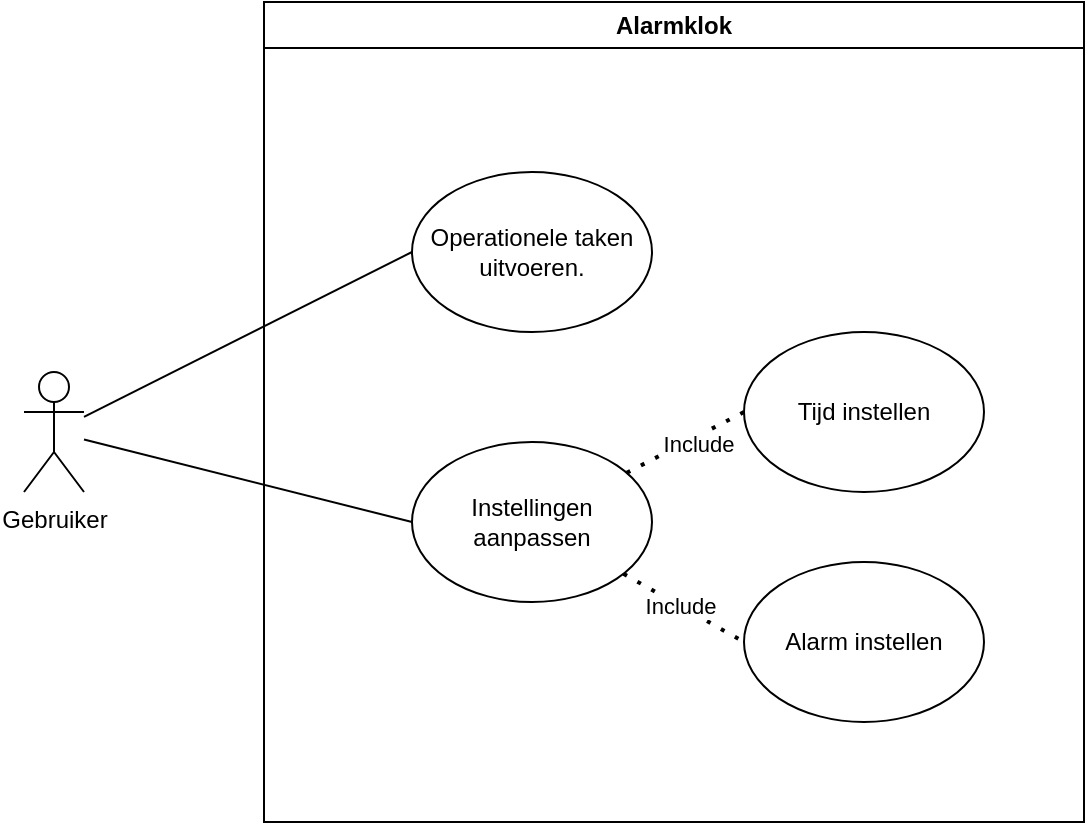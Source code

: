 <mxfile version="26.0.10">
  <diagram name="Pagina-1" id="JXRDOgONOoSROQXfmQ7S">
    <mxGraphModel dx="1050" dy="565" grid="1" gridSize="10" guides="1" tooltips="1" connect="1" arrows="1" fold="1" page="1" pageScale="1" pageWidth="827" pageHeight="1169" math="0" shadow="0">
      <root>
        <mxCell id="0" />
        <mxCell id="1" parent="0" />
        <mxCell id="heFnyXYFYH1ORWrQ9SHi-5" value="Alarmklok" style="swimlane;whiteSpace=wrap;html=1;" vertex="1" parent="1">
          <mxGeometry x="220" y="30" width="410" height="410" as="geometry" />
        </mxCell>
        <mxCell id="heFnyXYFYH1ORWrQ9SHi-2" value="Operationele taken uitvoeren." style="ellipse;whiteSpace=wrap;html=1;" vertex="1" parent="heFnyXYFYH1ORWrQ9SHi-5">
          <mxGeometry x="74" y="85" width="120" height="80" as="geometry" />
        </mxCell>
        <mxCell id="heFnyXYFYH1ORWrQ9SHi-3" value="Alarm instellen" style="ellipse;whiteSpace=wrap;html=1;" vertex="1" parent="heFnyXYFYH1ORWrQ9SHi-5">
          <mxGeometry x="240" y="280" width="120" height="80" as="geometry" />
        </mxCell>
        <mxCell id="heFnyXYFYH1ORWrQ9SHi-4" value="Tijd instellen" style="ellipse;whiteSpace=wrap;html=1;" vertex="1" parent="heFnyXYFYH1ORWrQ9SHi-5">
          <mxGeometry x="240" y="165" width="120" height="80" as="geometry" />
        </mxCell>
        <mxCell id="heFnyXYFYH1ORWrQ9SHi-12" value="Instellingen aanpassen" style="ellipse;whiteSpace=wrap;html=1;" vertex="1" parent="heFnyXYFYH1ORWrQ9SHi-5">
          <mxGeometry x="74" y="220" width="120" height="80" as="geometry" />
        </mxCell>
        <mxCell id="heFnyXYFYH1ORWrQ9SHi-15" value="" style="endArrow=none;dashed=1;html=1;dashPattern=1 3;strokeWidth=2;rounded=0;entryX=0;entryY=0.5;entryDx=0;entryDy=0;" edge="1" parent="heFnyXYFYH1ORWrQ9SHi-5" source="heFnyXYFYH1ORWrQ9SHi-12" target="heFnyXYFYH1ORWrQ9SHi-4">
          <mxGeometry width="50" height="50" relative="1" as="geometry">
            <mxPoint x="170" y="290" as="sourcePoint" />
            <mxPoint x="220" y="240" as="targetPoint" />
          </mxGeometry>
        </mxCell>
        <mxCell id="heFnyXYFYH1ORWrQ9SHi-22" value="Include" style="edgeLabel;html=1;align=center;verticalAlign=middle;resizable=0;points=[];" vertex="1" connectable="0" parent="heFnyXYFYH1ORWrQ9SHi-15">
          <mxGeometry x="0.157" y="-3" relative="1" as="geometry">
            <mxPoint as="offset" />
          </mxGeometry>
        </mxCell>
        <mxCell id="heFnyXYFYH1ORWrQ9SHi-21" value="" style="endArrow=none;dashed=1;html=1;dashPattern=1 3;strokeWidth=2;rounded=0;entryX=0;entryY=0.5;entryDx=0;entryDy=0;" edge="1" parent="heFnyXYFYH1ORWrQ9SHi-5" source="heFnyXYFYH1ORWrQ9SHi-12" target="heFnyXYFYH1ORWrQ9SHi-3">
          <mxGeometry width="50" height="50" relative="1" as="geometry">
            <mxPoint x="200" y="290" as="sourcePoint" />
            <mxPoint x="250" y="240" as="targetPoint" />
          </mxGeometry>
        </mxCell>
        <mxCell id="heFnyXYFYH1ORWrQ9SHi-23" value="Include" style="edgeLabel;html=1;align=center;verticalAlign=middle;resizable=0;points=[];" vertex="1" connectable="0" parent="heFnyXYFYH1ORWrQ9SHi-21">
          <mxGeometry x="-0.079" relative="1" as="geometry">
            <mxPoint as="offset" />
          </mxGeometry>
        </mxCell>
        <mxCell id="heFnyXYFYH1ORWrQ9SHi-17" value="Gebruiker" style="shape=umlActor;verticalLabelPosition=bottom;verticalAlign=top;html=1;outlineConnect=0;" vertex="1" parent="1">
          <mxGeometry x="100" y="215" width="30" height="60" as="geometry" />
        </mxCell>
        <mxCell id="heFnyXYFYH1ORWrQ9SHi-19" value="" style="endArrow=none;html=1;rounded=0;entryX=0;entryY=0.5;entryDx=0;entryDy=0;" edge="1" parent="1" source="heFnyXYFYH1ORWrQ9SHi-17" target="heFnyXYFYH1ORWrQ9SHi-2">
          <mxGeometry width="50" height="50" relative="1" as="geometry">
            <mxPoint x="390" y="320" as="sourcePoint" />
            <mxPoint x="440" y="270" as="targetPoint" />
          </mxGeometry>
        </mxCell>
        <mxCell id="heFnyXYFYH1ORWrQ9SHi-20" value="" style="endArrow=none;html=1;rounded=0;entryX=0;entryY=0.5;entryDx=0;entryDy=0;" edge="1" parent="1" source="heFnyXYFYH1ORWrQ9SHi-17" target="heFnyXYFYH1ORWrQ9SHi-12">
          <mxGeometry width="50" height="50" relative="1" as="geometry">
            <mxPoint x="390" y="320" as="sourcePoint" />
            <mxPoint x="440" y="270" as="targetPoint" />
          </mxGeometry>
        </mxCell>
      </root>
    </mxGraphModel>
  </diagram>
</mxfile>
